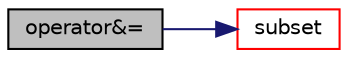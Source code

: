 digraph "operator&amp;="
{
  bgcolor="transparent";
  edge [fontname="Helvetica",fontsize="10",labelfontname="Helvetica",labelfontsize="10"];
  node [fontname="Helvetica",fontsize="10",shape=record];
  rankdir="LR";
  Node1 [label="operator&=",height=0.2,width=0.4,color="black", fillcolor="grey75", style="filled", fontcolor="black"];
  Node1 -> Node2 [color="midnightblue",fontsize="10",style="solid",fontname="Helvetica"];
  Node2 [label="subset",height=0.2,width=0.4,color="red",URL="$a01800.html#a668afa3b74e76fcb97bc329983c5e787",tooltip="Subset with the specified list. "];
}
